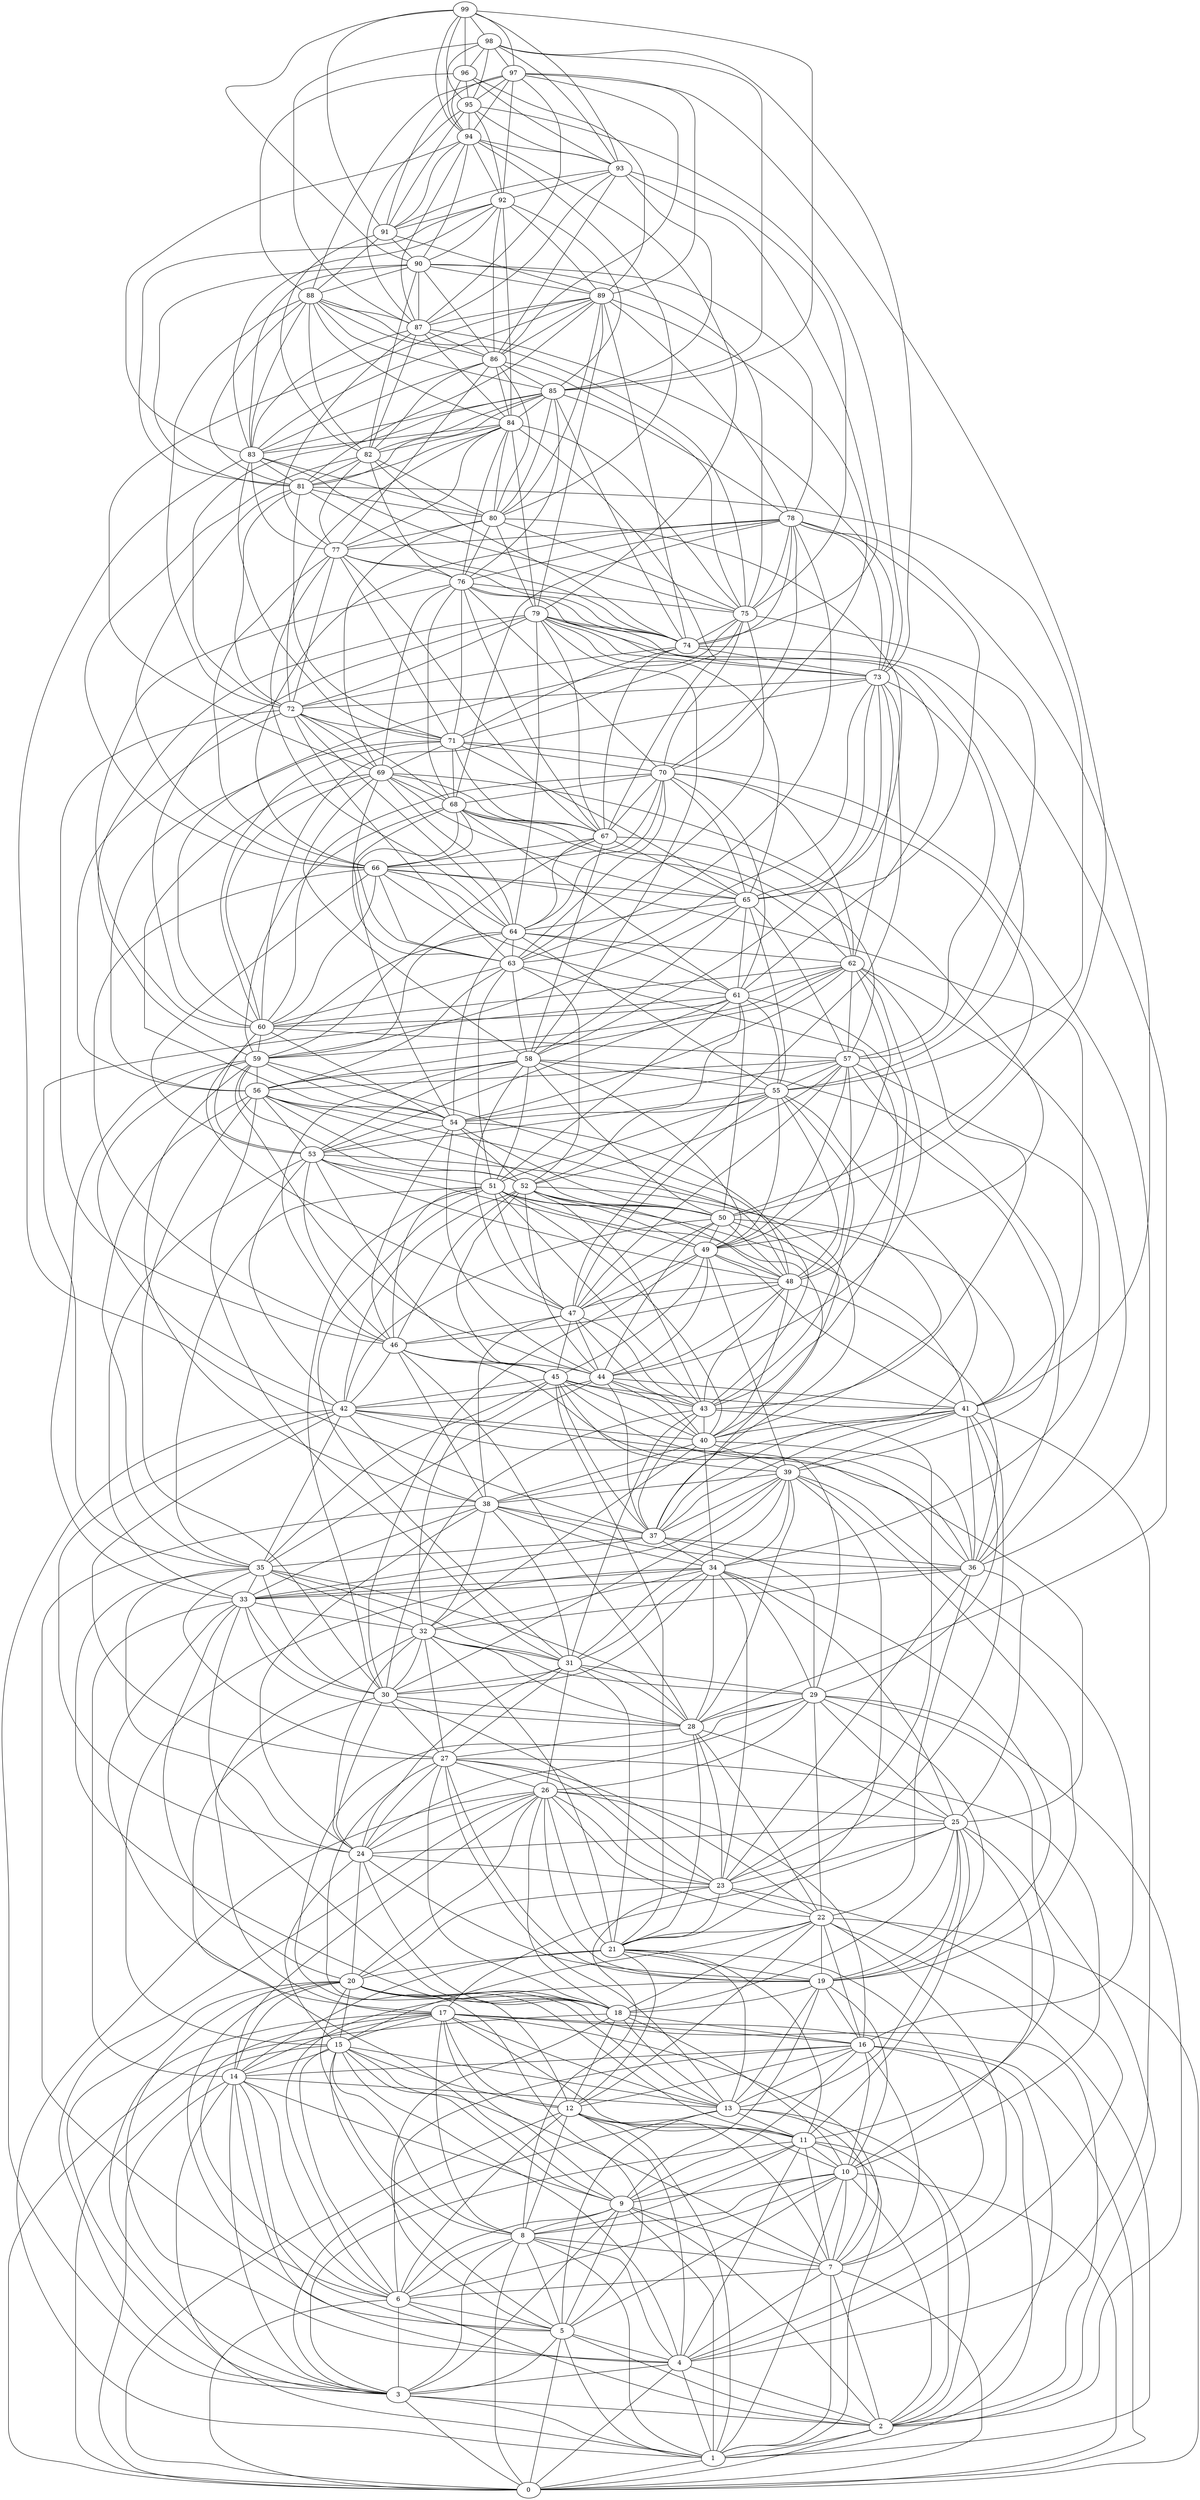 graph {
"0";
"1";
"2";
"3";
"4";
"5";
"6";
"7";
"8";
"9";
"10";
"11";
"12";
"13";
"14";
"15";
"16";
"17";
"18";
"19";
"20";
"21";
"22";
"23";
"24";
"25";
"26";
"27";
"28";
"29";
"30";
"31";
"32";
"33";
"34";
"35";
"36";
"37";
"38";
"39";
"40";
"41";
"42";
"43";
"44";
"45";
"46";
"47";
"48";
"49";
"50";
"51";
"52";
"53";
"54";
"55";
"56";
"57";
"58";
"59";
"60";
"61";
"62";
"63";
"64";
"65";
"66";
"67";
"68";
"69";
"70";
"71";
"72";
"73";
"74";
"75";
"76";
"77";
"78";
"79";
"80";
"81";
"82";
"83";
"84";
"85";
"86";
"87";
"88";
"89";
"90";
"91";
"92";
"93";
"94";
"95";
"96";
"97";
"98";
"99";
"1"--"0";
"2"--"0";
"2"--"1";
"3"--"0";
"3"--"1";
"3"--"2";
"4"--"0";
"4"--"1";
"4"--"2";
"4"--"3";
"5"--"0";
"5"--"1";
"5"--"2";
"5"--"3";
"5"--"4";
"6"--"0";
"6"--"2";
"6"--"3";
"6"--"5";
"7"--"0";
"7"--"1";
"7"--"2";
"7"--"4";
"7"--"6";
"8"--"0";
"8"--"1";
"8"--"3";
"8"--"4";
"8"--"5";
"8"--"6";
"8"--"7";
"9"--"1";
"9"--"2";
"9"--"3";
"9"--"5";
"9"--"6";
"9"--"7";
"9"--"8";
"10"--"0";
"10"--"1";
"10"--"2";
"10"--"5";
"10"--"6";
"10"--"7";
"10"--"8";
"10"--"9";
"11"--"1";
"11"--"2";
"11"--"3";
"11"--"4";
"11"--"7";
"11"--"8";
"11"--"9";
"11"--"10";
"12"--"0";
"12"--"1";
"12"--"4";
"12"--"6";
"12"--"7";
"12"--"8";
"12"--"10";
"12"--"11";
"13"--"2";
"13"--"3";
"13"--"5";
"13"--"7";
"13"--"11";
"14"--"0";
"14"--"1";
"14"--"3";
"14"--"4";
"14"--"5";
"14"--"6";
"14"--"9";
"14"--"13";
"15"--"0";
"15"--"4";
"15"--"5";
"15"--"6";
"15"--"7";
"15"--"8";
"15"--"9";
"15"--"12";
"15"--"13";
"15"--"14";
"16"--"1";
"16"--"2";
"16"--"6";
"16"--"7";
"16"--"9";
"16"--"10";
"16"--"12";
"16"--"13";
"16"--"14";
"17"--"0";
"17"--"3";
"17"--"6";
"17"--"7";
"17"--"8";
"17"--"9";
"17"--"11";
"17"--"12";
"17"--"13";
"17"--"14";
"17"--"15";
"17"--"16";
"18"--"0";
"18"--"5";
"18"--"10";
"18"--"12";
"18"--"13";
"18"--"16";
"19"--"6";
"19"--"9";
"19"--"10";
"19"--"13";
"19"--"16";
"19"--"18";
"20"--"2";
"20"--"3";
"20"--"4";
"20"--"6";
"20"--"8";
"20"--"11";
"20"--"13";
"20"--"14";
"20"--"15";
"20"--"18";
"21"--"7";
"21"--"11";
"21"--"12";
"21"--"13";
"21"--"14";
"21"--"19";
"21"--"20";
"22"--"0";
"22"--"1";
"22"--"4";
"22"--"12";
"22"--"15";
"22"--"16";
"22"--"18";
"22"--"19";
"22"--"21";
"23"--"4";
"23"--"8";
"23"--"20";
"23"--"21";
"23"--"22";
"24"--"15";
"24"--"18";
"24"--"19";
"24"--"20";
"24"--"23";
"25"--"2";
"25"--"10";
"25"--"11";
"25"--"13";
"25"--"17";
"25"--"18";
"25"--"19";
"25"--"23";
"25"--"24";
"26"--"1";
"26"--"3";
"26"--"14";
"26"--"16";
"26"--"18";
"26"--"19";
"26"--"20";
"26"--"21";
"26"--"22";
"26"--"23";
"26"--"24";
"26"--"25";
"27"--"10";
"27"--"12";
"27"--"13";
"27"--"18";
"27"--"19";
"27"--"22";
"27"--"23";
"27"--"24";
"27"--"26";
"28"--"21";
"28"--"22";
"28"--"23";
"28"--"25";
"28"--"27";
"29"--"2";
"29"--"5";
"29"--"11";
"29"--"19";
"29"--"22";
"29"--"24";
"29"--"25";
"29"--"26";
"29"--"28";
"30"--"9";
"30"--"23";
"30"--"24";
"30"--"27";
"30"--"28";
"31"--"21";
"31"--"24";
"31"--"26";
"31"--"27";
"31"--"28";
"31"--"29";
"31"--"30";
"32"--"17";
"32"--"21";
"32"--"24";
"32"--"27";
"32"--"28";
"32"--"29";
"32"--"30";
"32"--"31";
"33"--"14";
"33"--"17";
"33"--"18";
"33"--"20";
"33"--"28";
"33"--"30";
"33"--"32";
"34"--"15";
"34"--"19";
"34"--"23";
"34"--"25";
"34"--"28";
"34"--"29";
"34"--"30";
"34"--"31";
"34"--"32";
"34"--"33";
"35"--"18";
"35"--"24";
"35"--"27";
"35"--"28";
"35"--"30";
"35"--"31";
"35"--"32";
"35"--"33";
"36"--"22";
"36"--"23";
"36"--"25";
"36"--"32";
"36"--"33";
"37"--"29";
"37"--"33";
"37"--"34";
"37"--"35";
"37"--"36";
"38"--"5";
"38"--"24";
"38"--"31";
"38"--"32";
"38"--"33";
"38"--"34";
"38"--"36";
"38"--"37";
"39"--"16";
"39"--"19";
"39"--"21";
"39"--"28";
"39"--"30";
"39"--"31";
"39"--"33";
"39"--"34";
"39"--"37";
"39"--"38";
"40"--"32";
"40"--"34";
"40"--"36";
"40"--"38";
"40"--"39";
"41"--"4";
"41"--"23";
"41"--"29";
"41"--"36";
"41"--"37";
"41"--"38";
"41"--"39";
"41"--"40";
"42"--"3";
"42"--"24";
"42"--"25";
"42"--"27";
"42"--"29";
"42"--"35";
"42"--"38";
"42"--"40";
"43"--"23";
"43"--"30";
"43"--"31";
"43"--"37";
"43"--"40";
"44"--"35";
"44"--"37";
"44"--"40";
"44"--"41";
"44"--"42";
"44"--"43";
"45"--"21";
"45"--"32";
"45"--"35";
"45"--"36";
"45"--"37";
"45"--"39";
"45"--"40";
"45"--"41";
"45"--"42";
"45"--"43";
"46"--"28";
"46"--"36";
"46"--"38";
"46"--"42";
"46"--"44";
"46"--"45";
"47"--"38";
"47"--"40";
"47"--"43";
"47"--"44";
"47"--"45";
"47"--"46";
"48"--"36";
"48"--"40";
"48"--"43";
"48"--"44";
"48"--"46";
"48"--"47";
"49"--"30";
"49"--"39";
"49"--"41";
"49"--"44";
"49"--"45";
"49"--"47";
"49"--"48";
"50"--"40";
"50"--"41";
"50"--"42";
"50"--"44";
"50"--"47";
"50"--"48";
"50"--"49";
"51"--"30";
"51"--"31";
"51"--"35";
"51"--"37";
"51"--"40";
"51"--"41";
"51"--"43";
"51"--"46";
"51"--"47";
"51"--"50";
"52"--"40";
"52"--"42";
"52"--"43";
"52"--"44";
"52"--"45";
"52"--"46";
"52"--"48";
"52"--"49";
"52"--"50";
"53"--"33";
"53"--"37";
"53"--"42";
"53"--"45";
"53"--"46";
"53"--"48";
"53"--"49";
"53"--"51";
"54"--"43";
"54"--"44";
"54"--"46";
"54"--"50";
"54"--"52";
"54"--"53";
"55"--"37";
"55"--"43";
"55"--"47";
"55"--"48";
"55"--"49";
"55"--"51";
"55"--"53";
"55"--"54";
"56"--"30";
"56"--"31";
"56"--"35";
"56"--"48";
"56"--"50";
"56"--"52";
"56"--"53";
"56"--"54";
"57"--"34";
"57"--"39";
"57"--"47";
"57"--"48";
"57"--"49";
"57"--"52";
"57"--"54";
"57"--"55";
"57"--"56";
"58"--"36";
"58"--"46";
"58"--"47";
"58"--"49";
"58"--"50";
"58"--"51";
"58"--"53";
"58"--"55";
"58"--"56";
"59"--"33";
"59"--"38";
"59"--"42";
"59"--"44";
"59"--"48";
"59"--"52";
"59"--"54";
"59"--"56";
"60"--"53";
"60"--"54";
"60"--"57";
"60"--"59";
"61"--"35";
"61"--"43";
"61"--"50";
"61"--"51";
"61"--"52";
"61"--"53";
"61"--"55";
"61"--"60";
"62"--"36";
"62"--"43";
"62"--"44";
"62"--"49";
"62"--"54";
"62"--"56";
"62"--"57";
"62"--"59";
"62"--"60";
"62"--"61";
"63"--"48";
"63"--"51";
"63"--"52";
"63"--"56";
"63"--"58";
"63"--"60";
"64"--"47";
"64"--"54";
"64"--"55";
"64"--"59";
"64"--"61";
"64"--"62";
"64"--"63";
"65"--"55";
"65"--"57";
"65"--"58";
"65"--"59";
"65"--"61";
"65"--"64";
"66"--"41";
"66"--"46";
"66"--"53";
"66"--"60";
"66"--"61";
"66"--"63";
"66"--"64";
"66"--"65";
"67"--"58";
"67"--"59";
"67"--"62";
"67"--"64";
"67"--"65";
"67"--"66";
"68"--"54";
"68"--"57";
"68"--"59";
"68"--"61";
"68"--"62";
"68"--"63";
"68"--"66";
"68"--"67";
"69"--"49";
"69"--"54";
"69"--"58";
"69"--"60";
"69"--"63";
"69"--"64";
"69"--"65";
"69"--"67";
"69"--"68";
"70"--"50";
"70"--"60";
"70"--"61";
"70"--"62";
"70"--"63";
"70"--"64";
"70"--"65";
"70"--"66";
"70"--"67";
"70"--"68";
"71"--"36";
"71"--"56";
"71"--"60";
"71"--"65";
"71"--"67";
"71"--"68";
"71"--"69";
"71"--"70";
"72"--"46";
"72"--"56";
"72"--"63";
"72"--"64";
"72"--"68";
"72"--"69";
"72"--"71";
"73"--"47";
"73"--"57";
"73"--"58";
"73"--"60";
"73"--"62";
"73"--"63";
"73"--"65";
"73"--"72";
"74"--"28";
"74"--"67";
"74"--"71";
"74"--"72";
"74"--"73";
"75"--"57";
"75"--"60";
"75"--"63";
"75"--"70";
"75"--"71";
"75"--"74";
"76"--"60";
"76"--"67";
"76"--"68";
"76"--"69";
"76"--"70";
"76"--"71";
"76"--"73";
"76"--"74";
"76"--"75";
"77"--"64";
"77"--"66";
"77"--"67";
"77"--"71";
"77"--"72";
"77"--"74";
"77"--"76";
"78"--"41";
"78"--"63";
"78"--"65";
"78"--"66";
"78"--"68";
"78"--"70";
"78"--"73";
"78"--"74";
"78"--"75";
"78"--"76";
"78"--"77";
"79"--"55";
"79"--"58";
"79"--"59";
"79"--"60";
"79"--"61";
"79"--"64";
"79"--"65";
"79"--"67";
"79"--"72";
"79"--"73";
"79"--"74";
"80"--"65";
"80"--"69";
"80"--"75";
"80"--"76";
"80"--"77";
"80"--"79";
"81"--"55";
"81"--"66";
"81"--"71";
"81"--"72";
"81"--"74";
"81"--"80";
"82"--"66";
"82"--"74";
"82"--"76";
"82"--"77";
"82"--"80";
"82"--"81";
"83"--"37";
"83"--"71";
"83"--"75";
"83"--"77";
"83"--"80";
"83"--"81";
"84"--"67";
"84"--"72";
"84"--"75";
"84"--"76";
"84"--"77";
"84"--"79";
"84"--"80";
"84"--"81";
"84"--"82";
"84"--"83";
"85"--"72";
"85"--"74";
"85"--"76";
"85"--"78";
"85"--"80";
"85"--"81";
"85"--"82";
"85"--"83";
"85"--"84";
"86"--"75";
"86"--"77";
"86"--"80";
"86"--"82";
"86"--"83";
"86"--"84";
"86"--"85";
"87"--"73";
"87"--"77";
"87"--"82";
"87"--"83";
"87"--"84";
"87"--"86";
"88"--"72";
"88"--"75";
"88"--"81";
"88"--"82";
"88"--"83";
"88"--"84";
"88"--"85";
"88"--"86";
"88"--"87";
"89"--"69";
"89"--"70";
"89"--"74";
"89"--"78";
"89"--"79";
"89"--"80";
"89"--"81";
"89"--"83";
"89"--"86";
"89"--"87";
"90"--"75";
"90"--"78";
"90"--"81";
"90"--"82";
"90"--"83";
"90"--"86";
"90"--"87";
"90"--"88";
"90"--"89";
"91"--"82";
"91"--"88";
"91"--"89";
"91"--"90";
"92"--"81";
"92"--"83";
"92"--"84";
"92"--"85";
"92"--"86";
"92"--"89";
"92"--"90";
"92"--"91";
"93"--"74";
"93"--"75";
"93"--"85";
"93"--"86";
"93"--"87";
"93"--"91";
"93"--"92";
"94"--"79";
"94"--"80";
"94"--"83";
"94"--"87";
"94"--"90";
"94"--"91";
"94"--"92";
"94"--"93";
"95"--"73";
"95"--"87";
"95"--"91";
"95"--"92";
"95"--"93";
"95"--"94";
"96"--"88";
"96"--"89";
"96"--"93";
"96"--"94";
"96"--"95";
"97"--"50";
"97"--"86";
"97"--"87";
"97"--"88";
"97"--"89";
"97"--"91";
"97"--"92";
"97"--"94";
"97"--"95";
"98"--"73";
"98"--"85";
"98"--"87";
"98"--"93";
"98"--"94";
"98"--"95";
"98"--"96";
"98"--"97";
"99"--"85";
"99"--"90";
"99"--"91";
"99"--"93";
"99"--"94";
"99"--"95";
"99"--"96";
"99"--"97";
"99"--"98";
}